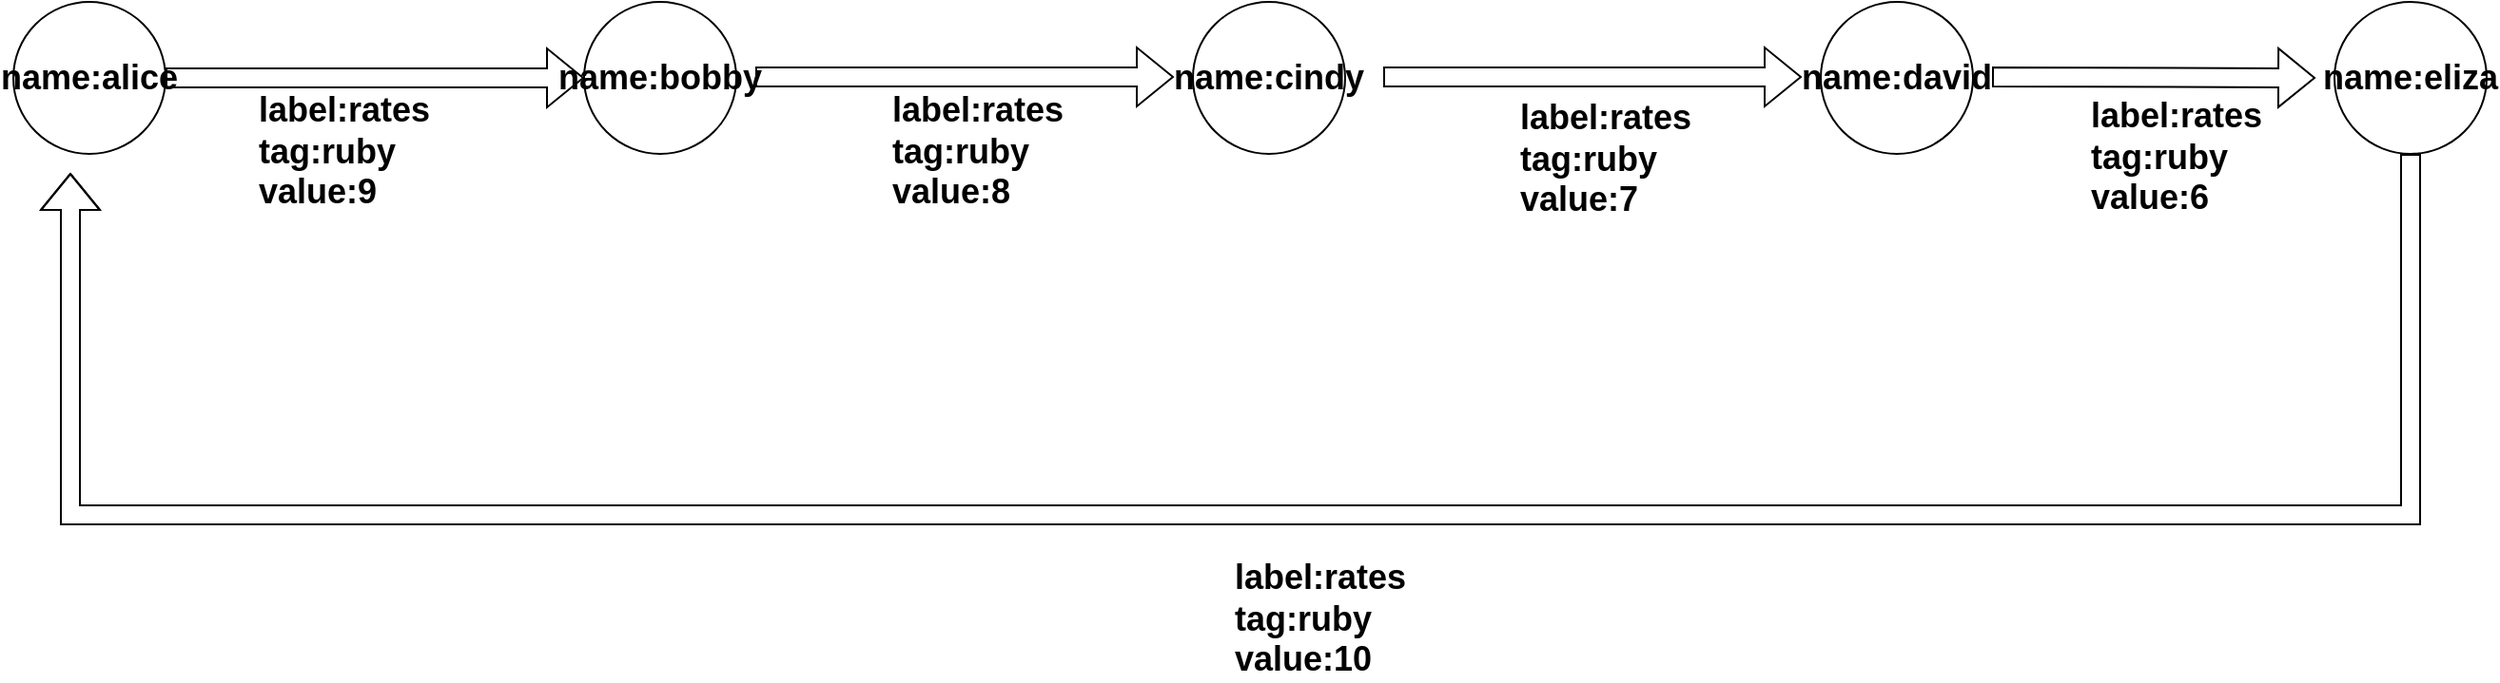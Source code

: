 <mxfile version="21.3.8" type="github">
  <diagram name="第 1 页" id="xe6hn0kKA3qz2ZaRr73Z">
    <mxGraphModel dx="1434" dy="739" grid="1" gridSize="10" guides="1" tooltips="1" connect="1" arrows="1" fold="1" page="1" pageScale="1" pageWidth="827" pageHeight="1169" math="0" shadow="0">
      <root>
        <mxCell id="0" />
        <mxCell id="1" parent="0" />
        <mxCell id="1RwYSC5Dg2rzNrmygNbC-1" value="&lt;font style=&quot;font-size: 18px;&quot;&gt;&lt;b&gt;name:alice&lt;/b&gt;&lt;/font&gt;" style="ellipse;whiteSpace=wrap;html=1;aspect=fixed;" vertex="1" parent="1">
          <mxGeometry x="100" y="300" width="80" height="80" as="geometry" />
        </mxCell>
        <mxCell id="1RwYSC5Dg2rzNrmygNbC-2" value="&lt;font style=&quot;font-size: 18px;&quot;&gt;&lt;b&gt;name:bobby&lt;/b&gt;&lt;/font&gt;" style="ellipse;whiteSpace=wrap;html=1;aspect=fixed;" vertex="1" parent="1">
          <mxGeometry x="400" y="300" width="80" height="80" as="geometry" />
        </mxCell>
        <mxCell id="1RwYSC5Dg2rzNrmygNbC-3" value="&lt;font style=&quot;font-size: 18px;&quot;&gt;&lt;b&gt;name:david&lt;/b&gt;&lt;/font&gt;" style="ellipse;whiteSpace=wrap;html=1;aspect=fixed;" vertex="1" parent="1">
          <mxGeometry x="1050" y="300" width="80" height="80" as="geometry" />
        </mxCell>
        <mxCell id="1RwYSC5Dg2rzNrmygNbC-4" value="&lt;font style=&quot;font-size: 18px;&quot;&gt;&lt;b&gt;name:cindy&lt;/b&gt;&lt;/font&gt;" style="ellipse;whiteSpace=wrap;html=1;aspect=fixed;" vertex="1" parent="1">
          <mxGeometry x="720" y="300" width="80" height="80" as="geometry" />
        </mxCell>
        <mxCell id="1RwYSC5Dg2rzNrmygNbC-5" value="&lt;font style=&quot;font-size: 18px;&quot;&gt;&lt;b&gt;name:eliza&lt;/b&gt;&lt;/font&gt;" style="ellipse;whiteSpace=wrap;html=1;aspect=fixed;" vertex="1" parent="1">
          <mxGeometry x="1320" y="300" width="80" height="80" as="geometry" />
        </mxCell>
        <mxCell id="1RwYSC5Dg2rzNrmygNbC-8" value="" style="shape=flexArrow;endArrow=classic;html=1;rounded=0;" edge="1" parent="1" target="1RwYSC5Dg2rzNrmygNbC-2">
          <mxGeometry width="50" height="50" relative="1" as="geometry">
            <mxPoint x="180" y="340" as="sourcePoint" />
            <mxPoint x="230" y="290" as="targetPoint" />
          </mxGeometry>
        </mxCell>
        <mxCell id="1RwYSC5Dg2rzNrmygNbC-9" value="" style="shape=flexArrow;endArrow=classic;html=1;rounded=0;" edge="1" parent="1">
          <mxGeometry width="50" height="50" relative="1" as="geometry">
            <mxPoint x="490" y="339.5" as="sourcePoint" />
            <mxPoint x="710" y="339.5" as="targetPoint" />
          </mxGeometry>
        </mxCell>
        <mxCell id="1RwYSC5Dg2rzNrmygNbC-10" value="" style="shape=flexArrow;endArrow=classic;html=1;rounded=0;" edge="1" parent="1">
          <mxGeometry width="50" height="50" relative="1" as="geometry">
            <mxPoint x="820" y="339.5" as="sourcePoint" />
            <mxPoint x="1040" y="339.5" as="targetPoint" />
          </mxGeometry>
        </mxCell>
        <mxCell id="1RwYSC5Dg2rzNrmygNbC-11" value="" style="shape=flexArrow;endArrow=classic;html=1;rounded=0;" edge="1" parent="1">
          <mxGeometry width="50" height="50" relative="1" as="geometry">
            <mxPoint x="1140" y="339.5" as="sourcePoint" />
            <mxPoint x="1310" y="340" as="targetPoint" />
          </mxGeometry>
        </mxCell>
        <mxCell id="1RwYSC5Dg2rzNrmygNbC-12" value="" style="shape=flexArrow;endArrow=classic;html=1;rounded=0;" edge="1" parent="1">
          <mxGeometry width="50" height="50" relative="1" as="geometry">
            <mxPoint x="1360" y="380" as="sourcePoint" />
            <mxPoint x="130" y="390" as="targetPoint" />
            <Array as="points">
              <mxPoint x="1360" y="570" />
              <mxPoint x="130" y="570" />
            </Array>
          </mxGeometry>
        </mxCell>
        <mxCell id="1RwYSC5Dg2rzNrmygNbC-13" value="&lt;font style=&quot;font-size: 18px;&quot;&gt;&lt;b&gt;label:rates&lt;br&gt;tag:ruby&lt;br&gt;value:9&lt;/b&gt;&lt;/font&gt;" style="text;html=1;strokeColor=none;fillColor=none;align=left;verticalAlign=middle;whiteSpace=wrap;rounded=0;" vertex="1" parent="1">
          <mxGeometry x="227" y="364" width="60" height="30" as="geometry" />
        </mxCell>
        <mxCell id="1RwYSC5Dg2rzNrmygNbC-14" value="&lt;font style=&quot;font-size: 18px;&quot;&gt;&lt;b&gt;label:rates&lt;br&gt;tag:ruby&lt;br&gt;value:10&lt;/b&gt;&lt;/font&gt;" style="text;html=1;strokeColor=none;fillColor=none;align=left;verticalAlign=middle;whiteSpace=wrap;rounded=0;" vertex="1" parent="1">
          <mxGeometry x="740" y="610" width="60" height="30" as="geometry" />
        </mxCell>
        <mxCell id="1RwYSC5Dg2rzNrmygNbC-15" value="&lt;font style=&quot;font-size: 18px;&quot;&gt;&lt;b&gt;label:rates&lt;br&gt;tag:ruby&lt;br&gt;value:8&lt;/b&gt;&lt;/font&gt;" style="text;html=1;strokeColor=none;fillColor=none;align=left;verticalAlign=middle;whiteSpace=wrap;rounded=0;" vertex="1" parent="1">
          <mxGeometry x="560" y="364" width="60" height="30" as="geometry" />
        </mxCell>
        <mxCell id="1RwYSC5Dg2rzNrmygNbC-16" value="&lt;font style=&quot;font-size: 18px;&quot;&gt;&lt;b&gt;label:rates&lt;br&gt;tag:ruby&lt;br&gt;value:7&lt;/b&gt;&lt;/font&gt;" style="text;html=1;strokeColor=none;fillColor=none;align=left;verticalAlign=middle;whiteSpace=wrap;rounded=0;" vertex="1" parent="1">
          <mxGeometry x="890" y="368" width="60" height="30" as="geometry" />
        </mxCell>
        <mxCell id="1RwYSC5Dg2rzNrmygNbC-17" value="&lt;font style=&quot;font-size: 18px;&quot;&gt;&lt;b&gt;label:rates&lt;br&gt;tag:ruby&lt;br&gt;value:6&lt;/b&gt;&lt;/font&gt;" style="text;html=1;strokeColor=none;fillColor=none;align=left;verticalAlign=middle;whiteSpace=wrap;rounded=0;" vertex="1" parent="1">
          <mxGeometry x="1190" y="367" width="60" height="30" as="geometry" />
        </mxCell>
      </root>
    </mxGraphModel>
  </diagram>
</mxfile>
